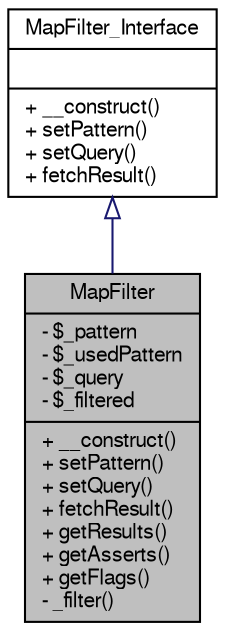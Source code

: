 digraph G
{
  bgcolor="transparent";
  edge [fontname="FreeSans",fontsize="10",labelfontname="FreeSans",labelfontsize="10"];
  node [fontname="FreeSans",fontsize="10",shape=record];
  Node1 [label="{MapFilter\n|- $_pattern\l- $_usedPattern\l- $_query\l- $_filtered\l|+ __construct()\l+ setPattern()\l+ setQuery()\l+ fetchResult()\l+ getResults()\l+ getAsserts()\l+ getFlags()\l- _filter()\l}",height=0.2,width=0.4,color="black", fillcolor="grey75", style="filled" fontcolor="black"];
  Node2 -> Node1 [dir=back,color="midnightblue",fontsize="10",style="solid",arrowtail="empty",fontname="FreeSans"];
  Node2 [label="{MapFilter_Interface\n||+ __construct()\l+ setPattern()\l+ setQuery()\l+ fetchResult()\l}",height=0.2,width=0.4,color="black",URL="$interfaceMapFilter__Interface.html",tooltip="A MapFilter Interface."];
}
